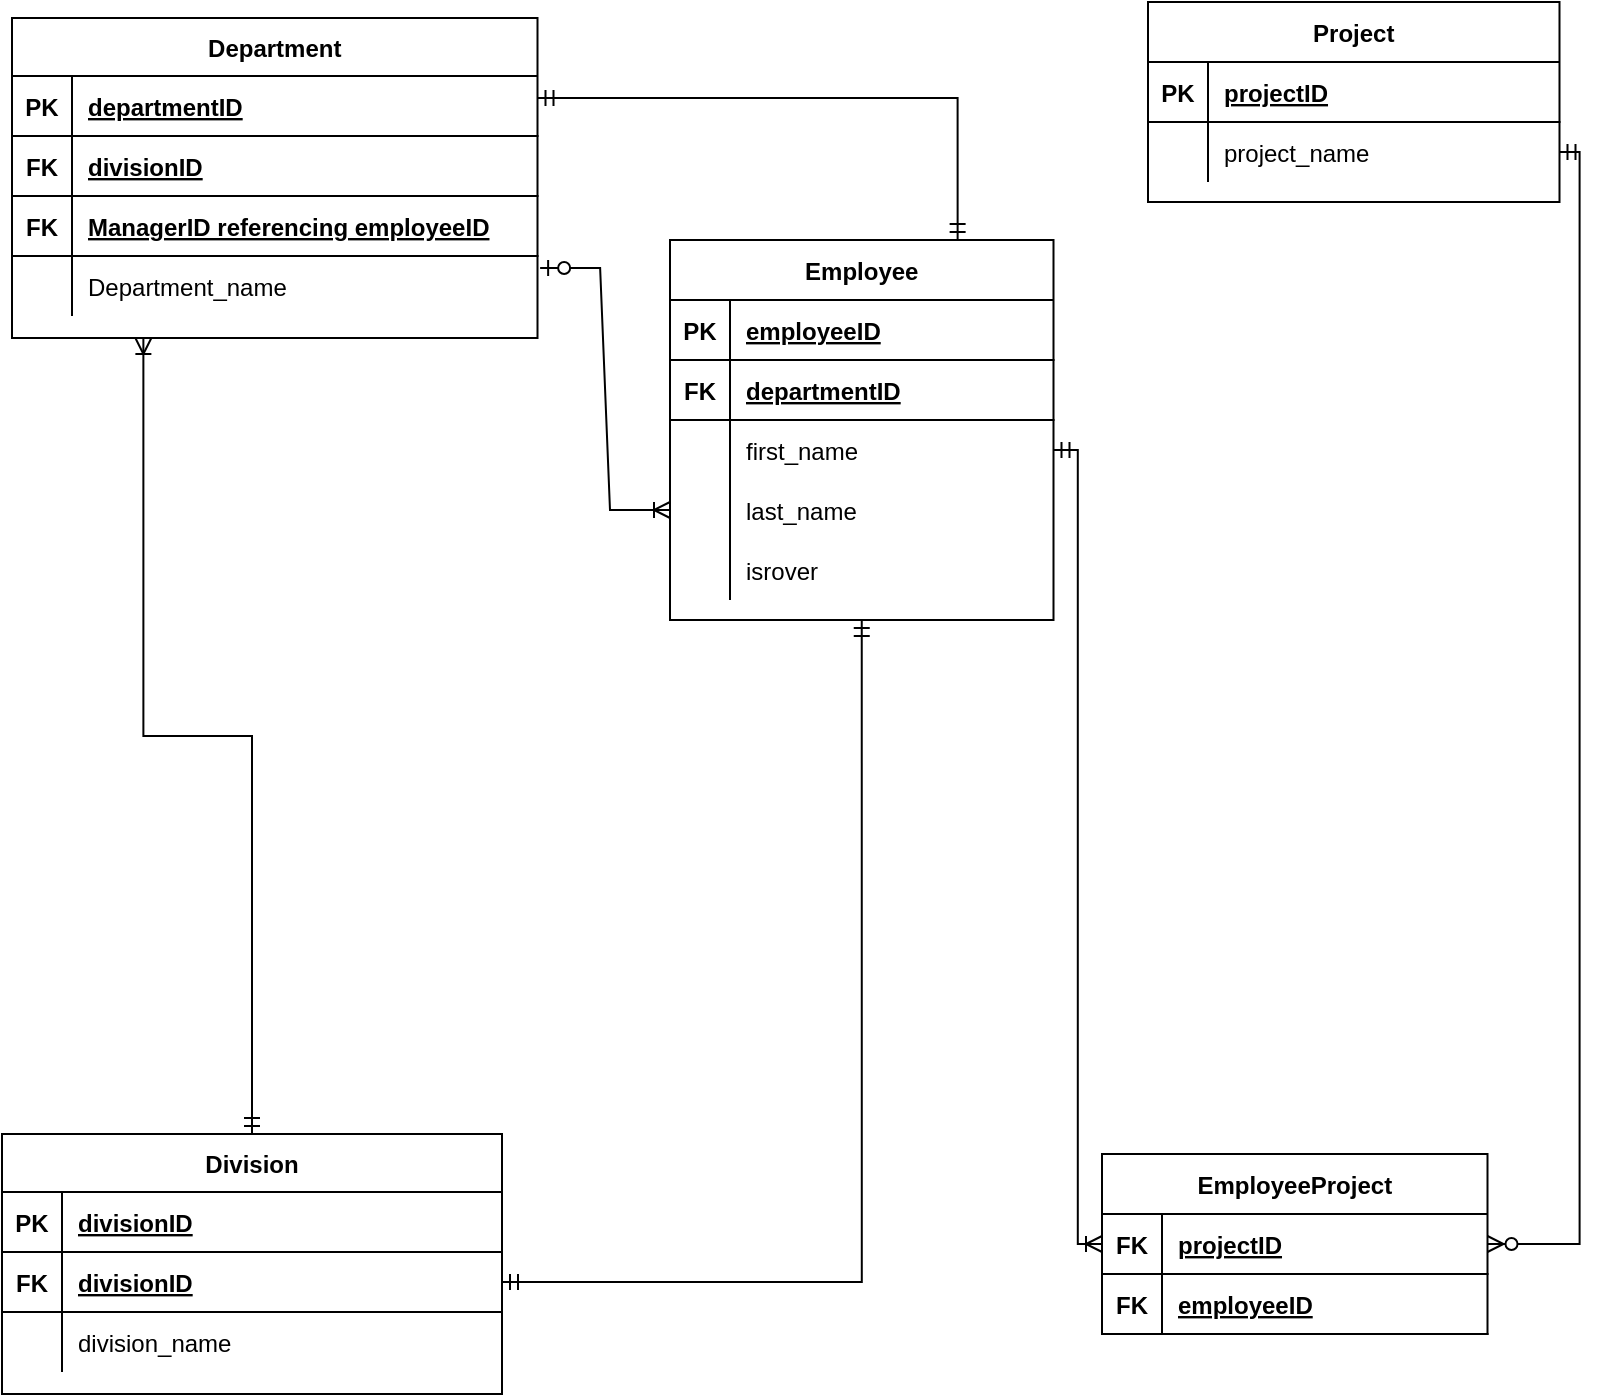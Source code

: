 <mxfile version="24.7.6">
  <diagram id="R2lEEEUBdFMjLlhIrx00" name="Page-1">
    <mxGraphModel dx="1194" dy="797" grid="0" gridSize="10" guides="1" tooltips="1" connect="1" arrows="1" fold="1" page="1" pageScale="1" pageWidth="850" pageHeight="1100" math="0" shadow="0" extFonts="Permanent Marker^https://fonts.googleapis.com/css?family=Permanent+Marker">
      <root>
        <mxCell id="0" />
        <mxCell id="1" parent="0" />
        <mxCell id="C-vyLk0tnHw3VtMMgP7b-2" value="Employee" style="shape=table;startSize=30;container=1;collapsible=1;childLayout=tableLayout;fixedRows=1;rowLines=0;fontStyle=1;align=center;resizeLast=1;" parent="1" vertex="1">
          <mxGeometry x="375" y="230" width="191.75" height="190" as="geometry" />
        </mxCell>
        <mxCell id="IYJsBe1zyowlcaeV2Uv0-42" value="" style="shape=partialRectangle;collapsible=0;dropTarget=0;pointerEvents=0;fillColor=none;points=[[0,0.5],[1,0.5]];portConstraint=eastwest;top=0;left=0;right=0;bottom=1;" parent="C-vyLk0tnHw3VtMMgP7b-2" vertex="1">
          <mxGeometry y="30" width="191.75" height="30" as="geometry" />
        </mxCell>
        <mxCell id="IYJsBe1zyowlcaeV2Uv0-43" value="PK" style="shape=partialRectangle;overflow=hidden;connectable=0;fillColor=none;top=0;left=0;bottom=0;right=0;fontStyle=1;" parent="IYJsBe1zyowlcaeV2Uv0-42" vertex="1">
          <mxGeometry width="30" height="30" as="geometry">
            <mxRectangle width="30" height="30" as="alternateBounds" />
          </mxGeometry>
        </mxCell>
        <mxCell id="IYJsBe1zyowlcaeV2Uv0-44" value="employeeID" style="shape=partialRectangle;overflow=hidden;connectable=0;fillColor=none;top=0;left=0;bottom=0;right=0;align=left;spacingLeft=6;fontStyle=5;" parent="IYJsBe1zyowlcaeV2Uv0-42" vertex="1">
          <mxGeometry x="30" width="161.75" height="30" as="geometry">
            <mxRectangle width="161.75" height="30" as="alternateBounds" />
          </mxGeometry>
        </mxCell>
        <mxCell id="IYJsBe1zyowlcaeV2Uv0-53" value="" style="shape=partialRectangle;collapsible=0;dropTarget=0;pointerEvents=0;fillColor=none;points=[[0,0.5],[1,0.5]];portConstraint=eastwest;top=0;left=0;right=0;bottom=1;" parent="C-vyLk0tnHw3VtMMgP7b-2" vertex="1">
          <mxGeometry y="60" width="191.75" height="30" as="geometry" />
        </mxCell>
        <mxCell id="IYJsBe1zyowlcaeV2Uv0-54" value="FK" style="shape=partialRectangle;overflow=hidden;connectable=0;fillColor=none;top=0;left=0;bottom=0;right=0;fontStyle=1;" parent="IYJsBe1zyowlcaeV2Uv0-53" vertex="1">
          <mxGeometry width="30" height="30" as="geometry">
            <mxRectangle width="30" height="30" as="alternateBounds" />
          </mxGeometry>
        </mxCell>
        <mxCell id="IYJsBe1zyowlcaeV2Uv0-55" value="departmentID" style="shape=partialRectangle;overflow=hidden;connectable=0;fillColor=none;top=0;left=0;bottom=0;right=0;align=left;spacingLeft=6;fontStyle=5;" parent="IYJsBe1zyowlcaeV2Uv0-53" vertex="1">
          <mxGeometry x="30" width="161.75" height="30" as="geometry">
            <mxRectangle width="161.75" height="30" as="alternateBounds" />
          </mxGeometry>
        </mxCell>
        <mxCell id="C-vyLk0tnHw3VtMMgP7b-6" value="" style="shape=partialRectangle;collapsible=0;dropTarget=0;pointerEvents=0;fillColor=none;points=[[0,0.5],[1,0.5]];portConstraint=eastwest;top=0;left=0;right=0;bottom=0;" parent="C-vyLk0tnHw3VtMMgP7b-2" vertex="1">
          <mxGeometry y="90" width="191.75" height="30" as="geometry" />
        </mxCell>
        <mxCell id="C-vyLk0tnHw3VtMMgP7b-7" value="" style="shape=partialRectangle;overflow=hidden;connectable=0;fillColor=none;top=0;left=0;bottom=0;right=0;" parent="C-vyLk0tnHw3VtMMgP7b-6" vertex="1">
          <mxGeometry width="30" height="30" as="geometry">
            <mxRectangle width="30" height="30" as="alternateBounds" />
          </mxGeometry>
        </mxCell>
        <mxCell id="C-vyLk0tnHw3VtMMgP7b-8" value="first_name" style="shape=partialRectangle;overflow=hidden;connectable=0;fillColor=none;top=0;left=0;bottom=0;right=0;align=left;spacingLeft=6;" parent="C-vyLk0tnHw3VtMMgP7b-6" vertex="1">
          <mxGeometry x="30" width="161.75" height="30" as="geometry">
            <mxRectangle width="161.75" height="30" as="alternateBounds" />
          </mxGeometry>
        </mxCell>
        <mxCell id="IYJsBe1zyowlcaeV2Uv0-36" value="" style="shape=partialRectangle;collapsible=0;dropTarget=0;pointerEvents=0;fillColor=none;points=[[0,0.5],[1,0.5]];portConstraint=eastwest;top=0;left=0;right=0;bottom=0;" parent="C-vyLk0tnHw3VtMMgP7b-2" vertex="1">
          <mxGeometry y="120" width="191.75" height="30" as="geometry" />
        </mxCell>
        <mxCell id="IYJsBe1zyowlcaeV2Uv0-37" value="" style="shape=partialRectangle;overflow=hidden;connectable=0;fillColor=none;top=0;left=0;bottom=0;right=0;" parent="IYJsBe1zyowlcaeV2Uv0-36" vertex="1">
          <mxGeometry width="30" height="30" as="geometry">
            <mxRectangle width="30" height="30" as="alternateBounds" />
          </mxGeometry>
        </mxCell>
        <mxCell id="IYJsBe1zyowlcaeV2Uv0-38" value="last_name" style="shape=partialRectangle;overflow=hidden;connectable=0;fillColor=none;top=0;left=0;bottom=0;right=0;align=left;spacingLeft=6;" parent="IYJsBe1zyowlcaeV2Uv0-36" vertex="1">
          <mxGeometry x="30" width="161.75" height="30" as="geometry">
            <mxRectangle width="161.75" height="30" as="alternateBounds" />
          </mxGeometry>
        </mxCell>
        <mxCell id="C-vyLk0tnHw3VtMMgP7b-9" value="" style="shape=partialRectangle;collapsible=0;dropTarget=0;pointerEvents=0;fillColor=none;points=[[0,0.5],[1,0.5]];portConstraint=eastwest;top=0;left=0;right=0;bottom=0;" parent="C-vyLk0tnHw3VtMMgP7b-2" vertex="1">
          <mxGeometry y="150" width="191.75" height="30" as="geometry" />
        </mxCell>
        <mxCell id="C-vyLk0tnHw3VtMMgP7b-10" value="" style="shape=partialRectangle;overflow=hidden;connectable=0;fillColor=none;top=0;left=0;bottom=0;right=0;" parent="C-vyLk0tnHw3VtMMgP7b-9" vertex="1">
          <mxGeometry width="30" height="30" as="geometry">
            <mxRectangle width="30" height="30" as="alternateBounds" />
          </mxGeometry>
        </mxCell>
        <mxCell id="C-vyLk0tnHw3VtMMgP7b-11" value="isrover" style="shape=partialRectangle;overflow=hidden;connectable=0;fillColor=none;top=0;left=0;bottom=0;right=0;align=left;spacingLeft=6;" parent="C-vyLk0tnHw3VtMMgP7b-9" vertex="1">
          <mxGeometry x="30" width="161.75" height="30" as="geometry">
            <mxRectangle width="161.75" height="30" as="alternateBounds" />
          </mxGeometry>
        </mxCell>
        <mxCell id="C-vyLk0tnHw3VtMMgP7b-13" value="Project" style="shape=table;startSize=30;container=1;collapsible=1;childLayout=tableLayout;fixedRows=1;rowLines=0;fontStyle=1;align=center;resizeLast=1;" parent="1" vertex="1">
          <mxGeometry x="614" y="111" width="205.75" height="100" as="geometry" />
        </mxCell>
        <mxCell id="C-vyLk0tnHw3VtMMgP7b-14" value="" style="shape=partialRectangle;collapsible=0;dropTarget=0;pointerEvents=0;fillColor=none;points=[[0,0.5],[1,0.5]];portConstraint=eastwest;top=0;left=0;right=0;bottom=1;" parent="C-vyLk0tnHw3VtMMgP7b-13" vertex="1">
          <mxGeometry y="30" width="205.75" height="30" as="geometry" />
        </mxCell>
        <mxCell id="C-vyLk0tnHw3VtMMgP7b-15" value="PK" style="shape=partialRectangle;overflow=hidden;connectable=0;fillColor=none;top=0;left=0;bottom=0;right=0;fontStyle=1;" parent="C-vyLk0tnHw3VtMMgP7b-14" vertex="1">
          <mxGeometry width="30" height="30" as="geometry">
            <mxRectangle width="30" height="30" as="alternateBounds" />
          </mxGeometry>
        </mxCell>
        <mxCell id="C-vyLk0tnHw3VtMMgP7b-16" value="projectID" style="shape=partialRectangle;overflow=hidden;connectable=0;fillColor=none;top=0;left=0;bottom=0;right=0;align=left;spacingLeft=6;fontStyle=5;" parent="C-vyLk0tnHw3VtMMgP7b-14" vertex="1">
          <mxGeometry x="30" width="175.75" height="30" as="geometry">
            <mxRectangle width="175.75" height="30" as="alternateBounds" />
          </mxGeometry>
        </mxCell>
        <mxCell id="C-vyLk0tnHw3VtMMgP7b-17" value="" style="shape=partialRectangle;collapsible=0;dropTarget=0;pointerEvents=0;fillColor=none;points=[[0,0.5],[1,0.5]];portConstraint=eastwest;top=0;left=0;right=0;bottom=0;" parent="C-vyLk0tnHw3VtMMgP7b-13" vertex="1">
          <mxGeometry y="60" width="205.75" height="30" as="geometry" />
        </mxCell>
        <mxCell id="C-vyLk0tnHw3VtMMgP7b-18" value="" style="shape=partialRectangle;overflow=hidden;connectable=0;fillColor=none;top=0;left=0;bottom=0;right=0;" parent="C-vyLk0tnHw3VtMMgP7b-17" vertex="1">
          <mxGeometry width="30" height="30" as="geometry">
            <mxRectangle width="30" height="30" as="alternateBounds" />
          </mxGeometry>
        </mxCell>
        <mxCell id="C-vyLk0tnHw3VtMMgP7b-19" value="project_name" style="shape=partialRectangle;overflow=hidden;connectable=0;fillColor=none;top=0;left=0;bottom=0;right=0;align=left;spacingLeft=6;" parent="C-vyLk0tnHw3VtMMgP7b-17" vertex="1">
          <mxGeometry x="30" width="175.75" height="30" as="geometry">
            <mxRectangle width="175.75" height="30" as="alternateBounds" />
          </mxGeometry>
        </mxCell>
        <mxCell id="C-vyLk0tnHw3VtMMgP7b-23" value="Department" style="shape=table;startSize=29;container=1;collapsible=1;childLayout=tableLayout;fixedRows=1;rowLines=0;fontStyle=1;align=center;resizeLast=1;" parent="1" vertex="1">
          <mxGeometry x="46" y="119" width="262.75" height="160" as="geometry" />
        </mxCell>
        <mxCell id="IYJsBe1zyowlcaeV2Uv0-39" value="" style="shape=partialRectangle;collapsible=0;dropTarget=0;pointerEvents=0;fillColor=none;points=[[0,0.5],[1,0.5]];portConstraint=eastwest;top=0;left=0;right=0;bottom=1;" parent="C-vyLk0tnHw3VtMMgP7b-23" vertex="1">
          <mxGeometry y="29" width="262.75" height="30" as="geometry" />
        </mxCell>
        <mxCell id="IYJsBe1zyowlcaeV2Uv0-40" value="PK" style="shape=partialRectangle;overflow=hidden;connectable=0;fillColor=none;top=0;left=0;bottom=0;right=0;fontStyle=1;" parent="IYJsBe1zyowlcaeV2Uv0-39" vertex="1">
          <mxGeometry width="30" height="30" as="geometry">
            <mxRectangle width="30" height="30" as="alternateBounds" />
          </mxGeometry>
        </mxCell>
        <mxCell id="IYJsBe1zyowlcaeV2Uv0-41" value="departmentID" style="shape=partialRectangle;overflow=hidden;connectable=0;fillColor=none;top=0;left=0;bottom=0;right=0;align=left;spacingLeft=6;fontStyle=5;" parent="IYJsBe1zyowlcaeV2Uv0-39" vertex="1">
          <mxGeometry x="30" width="232.75" height="30" as="geometry">
            <mxRectangle width="232.75" height="30" as="alternateBounds" />
          </mxGeometry>
        </mxCell>
        <mxCell id="IYJsBe1zyowlcaeV2Uv0-59" value="" style="shape=partialRectangle;collapsible=0;dropTarget=0;pointerEvents=0;fillColor=none;points=[[0,0.5],[1,0.5]];portConstraint=eastwest;top=0;left=0;right=0;bottom=1;" parent="C-vyLk0tnHw3VtMMgP7b-23" vertex="1">
          <mxGeometry y="59" width="262.75" height="30" as="geometry" />
        </mxCell>
        <mxCell id="IYJsBe1zyowlcaeV2Uv0-60" value="FK" style="shape=partialRectangle;overflow=hidden;connectable=0;fillColor=none;top=0;left=0;bottom=0;right=0;fontStyle=1;" parent="IYJsBe1zyowlcaeV2Uv0-59" vertex="1">
          <mxGeometry width="30" height="30" as="geometry">
            <mxRectangle width="30" height="30" as="alternateBounds" />
          </mxGeometry>
        </mxCell>
        <mxCell id="IYJsBe1zyowlcaeV2Uv0-61" value="divisionID" style="shape=partialRectangle;overflow=hidden;connectable=0;fillColor=none;top=0;left=0;bottom=0;right=0;align=left;spacingLeft=6;fontStyle=5;" parent="IYJsBe1zyowlcaeV2Uv0-59" vertex="1">
          <mxGeometry x="30" width="232.75" height="30" as="geometry">
            <mxRectangle width="232.75" height="30" as="alternateBounds" />
          </mxGeometry>
        </mxCell>
        <mxCell id="IYJsBe1zyowlcaeV2Uv0-45" value="" style="shape=partialRectangle;collapsible=0;dropTarget=0;pointerEvents=0;fillColor=none;points=[[0,0.5],[1,0.5]];portConstraint=eastwest;top=0;left=0;right=0;bottom=1;" parent="C-vyLk0tnHw3VtMMgP7b-23" vertex="1">
          <mxGeometry y="89" width="262.75" height="30" as="geometry" />
        </mxCell>
        <mxCell id="IYJsBe1zyowlcaeV2Uv0-46" value="FK" style="shape=partialRectangle;overflow=hidden;connectable=0;fillColor=none;top=0;left=0;bottom=0;right=0;fontStyle=1;" parent="IYJsBe1zyowlcaeV2Uv0-45" vertex="1">
          <mxGeometry width="30" height="30" as="geometry">
            <mxRectangle width="30" height="30" as="alternateBounds" />
          </mxGeometry>
        </mxCell>
        <mxCell id="IYJsBe1zyowlcaeV2Uv0-47" value="ManagerID referencing employeeID" style="shape=partialRectangle;overflow=hidden;connectable=0;fillColor=none;top=0;left=0;bottom=0;right=0;align=left;spacingLeft=6;fontStyle=5;" parent="IYJsBe1zyowlcaeV2Uv0-45" vertex="1">
          <mxGeometry x="30" width="232.75" height="30" as="geometry">
            <mxRectangle width="232.75" height="30" as="alternateBounds" />
          </mxGeometry>
        </mxCell>
        <mxCell id="C-vyLk0tnHw3VtMMgP7b-27" value="" style="shape=partialRectangle;collapsible=0;dropTarget=0;pointerEvents=0;fillColor=none;points=[[0,0.5],[1,0.5]];portConstraint=eastwest;top=0;left=0;right=0;bottom=0;" parent="C-vyLk0tnHw3VtMMgP7b-23" vertex="1">
          <mxGeometry y="119" width="262.75" height="30" as="geometry" />
        </mxCell>
        <mxCell id="C-vyLk0tnHw3VtMMgP7b-28" value="" style="shape=partialRectangle;overflow=hidden;connectable=0;fillColor=none;top=0;left=0;bottom=0;right=0;" parent="C-vyLk0tnHw3VtMMgP7b-27" vertex="1">
          <mxGeometry width="30" height="30" as="geometry">
            <mxRectangle width="30" height="30" as="alternateBounds" />
          </mxGeometry>
        </mxCell>
        <mxCell id="C-vyLk0tnHw3VtMMgP7b-29" value="Department_name" style="shape=partialRectangle;overflow=hidden;connectable=0;fillColor=none;top=0;left=0;bottom=0;right=0;align=left;spacingLeft=6;" parent="C-vyLk0tnHw3VtMMgP7b-27" vertex="1">
          <mxGeometry x="30" width="232.75" height="30" as="geometry">
            <mxRectangle width="232.75" height="30" as="alternateBounds" />
          </mxGeometry>
        </mxCell>
        <mxCell id="IYJsBe1zyowlcaeV2Uv0-1" style="edgeStyle=orthogonalEdgeStyle;rounded=0;orthogonalLoop=1;jettySize=auto;html=1;exitX=1;exitY=0.5;exitDx=0;exitDy=0;" parent="C-vyLk0tnHw3VtMMgP7b-23" edge="1">
          <mxGeometry relative="1" as="geometry">
            <mxPoint x="262.75" y="104" as="sourcePoint" />
            <mxPoint x="262.75" y="104" as="targetPoint" />
          </mxGeometry>
        </mxCell>
        <mxCell id="IYJsBe1zyowlcaeV2Uv0-2" value="EmployeeProject" style="shape=table;startSize=30;container=1;collapsible=1;childLayout=tableLayout;fixedRows=1;rowLines=0;fontStyle=1;align=center;resizeLast=1;" parent="1" vertex="1">
          <mxGeometry x="591" y="687" width="192.75" height="90" as="geometry" />
        </mxCell>
        <mxCell id="IYJsBe1zyowlcaeV2Uv0-12" value="" style="shape=partialRectangle;collapsible=0;dropTarget=0;pointerEvents=0;fillColor=none;points=[[0,0.5],[1,0.5]];portConstraint=eastwest;top=0;left=0;right=0;bottom=1;" parent="IYJsBe1zyowlcaeV2Uv0-2" vertex="1">
          <mxGeometry y="30" width="192.75" height="30" as="geometry" />
        </mxCell>
        <mxCell id="IYJsBe1zyowlcaeV2Uv0-13" value="FK" style="shape=partialRectangle;overflow=hidden;connectable=0;fillColor=none;top=0;left=0;bottom=0;right=0;fontStyle=1;" parent="IYJsBe1zyowlcaeV2Uv0-12" vertex="1">
          <mxGeometry width="30" height="30" as="geometry">
            <mxRectangle width="30" height="30" as="alternateBounds" />
          </mxGeometry>
        </mxCell>
        <mxCell id="IYJsBe1zyowlcaeV2Uv0-14" value="projectID" style="shape=partialRectangle;overflow=hidden;connectable=0;fillColor=none;top=0;left=0;bottom=0;right=0;align=left;spacingLeft=6;fontStyle=5;" parent="IYJsBe1zyowlcaeV2Uv0-12" vertex="1">
          <mxGeometry x="30" width="162.75" height="30" as="geometry">
            <mxRectangle width="162.75" height="30" as="alternateBounds" />
          </mxGeometry>
        </mxCell>
        <mxCell id="IYJsBe1zyowlcaeV2Uv0-3" value="" style="shape=partialRectangle;collapsible=0;dropTarget=0;pointerEvents=0;fillColor=none;points=[[0,0.5],[1,0.5]];portConstraint=eastwest;top=0;left=0;right=0;bottom=1;" parent="IYJsBe1zyowlcaeV2Uv0-2" vertex="1">
          <mxGeometry y="60" width="192.75" height="30" as="geometry" />
        </mxCell>
        <mxCell id="IYJsBe1zyowlcaeV2Uv0-4" value="FK" style="shape=partialRectangle;overflow=hidden;connectable=0;fillColor=none;top=0;left=0;bottom=0;right=0;fontStyle=1;" parent="IYJsBe1zyowlcaeV2Uv0-3" vertex="1">
          <mxGeometry width="30" height="30" as="geometry">
            <mxRectangle width="30" height="30" as="alternateBounds" />
          </mxGeometry>
        </mxCell>
        <mxCell id="IYJsBe1zyowlcaeV2Uv0-5" value="employeeID" style="shape=partialRectangle;overflow=hidden;connectable=0;fillColor=none;top=0;left=0;bottom=0;right=0;align=left;spacingLeft=6;fontStyle=5;" parent="IYJsBe1zyowlcaeV2Uv0-3" vertex="1">
          <mxGeometry x="30" width="162.75" height="30" as="geometry">
            <mxRectangle width="162.75" height="30" as="alternateBounds" />
          </mxGeometry>
        </mxCell>
        <mxCell id="IYJsBe1zyowlcaeV2Uv0-15" value="Division" style="shape=table;startSize=29;container=1;collapsible=1;childLayout=tableLayout;fixedRows=1;rowLines=0;fontStyle=1;align=center;resizeLast=1;" parent="1" vertex="1">
          <mxGeometry x="41" y="677" width="250" height="130" as="geometry" />
        </mxCell>
        <mxCell id="IYJsBe1zyowlcaeV2Uv0-48" value="" style="shape=partialRectangle;collapsible=0;dropTarget=0;pointerEvents=0;fillColor=none;points=[[0,0.5],[1,0.5]];portConstraint=eastwest;top=0;left=0;right=0;bottom=1;" parent="IYJsBe1zyowlcaeV2Uv0-15" vertex="1">
          <mxGeometry y="29" width="250" height="30" as="geometry" />
        </mxCell>
        <mxCell id="IYJsBe1zyowlcaeV2Uv0-49" value="PK" style="shape=partialRectangle;overflow=hidden;connectable=0;fillColor=none;top=0;left=0;bottom=0;right=0;fontStyle=1;" parent="IYJsBe1zyowlcaeV2Uv0-48" vertex="1">
          <mxGeometry width="30" height="30" as="geometry">
            <mxRectangle width="30" height="30" as="alternateBounds" />
          </mxGeometry>
        </mxCell>
        <mxCell id="IYJsBe1zyowlcaeV2Uv0-50" value="divisionID" style="shape=partialRectangle;overflow=hidden;connectable=0;fillColor=none;top=0;left=0;bottom=0;right=0;align=left;spacingLeft=6;fontStyle=5;" parent="IYJsBe1zyowlcaeV2Uv0-48" vertex="1">
          <mxGeometry x="30" width="220" height="30" as="geometry">
            <mxRectangle width="220" height="30" as="alternateBounds" />
          </mxGeometry>
        </mxCell>
        <mxCell id="IYJsBe1zyowlcaeV2Uv0-16" value="" style="shape=partialRectangle;collapsible=0;dropTarget=0;pointerEvents=0;fillColor=none;points=[[0,0.5],[1,0.5]];portConstraint=eastwest;top=0;left=0;right=0;bottom=1;" parent="IYJsBe1zyowlcaeV2Uv0-15" vertex="1">
          <mxGeometry y="59" width="250" height="30" as="geometry" />
        </mxCell>
        <mxCell id="IYJsBe1zyowlcaeV2Uv0-17" value="FK" style="shape=partialRectangle;overflow=hidden;connectable=0;fillColor=none;top=0;left=0;bottom=0;right=0;fontStyle=1;" parent="IYJsBe1zyowlcaeV2Uv0-16" vertex="1">
          <mxGeometry width="30" height="30" as="geometry">
            <mxRectangle width="30" height="30" as="alternateBounds" />
          </mxGeometry>
        </mxCell>
        <mxCell id="IYJsBe1zyowlcaeV2Uv0-18" value="divisionID" style="shape=partialRectangle;overflow=hidden;connectable=0;fillColor=none;top=0;left=0;bottom=0;right=0;align=left;spacingLeft=6;fontStyle=5;" parent="IYJsBe1zyowlcaeV2Uv0-16" vertex="1">
          <mxGeometry x="30" width="220" height="30" as="geometry">
            <mxRectangle width="220" height="30" as="alternateBounds" />
          </mxGeometry>
        </mxCell>
        <mxCell id="IYJsBe1zyowlcaeV2Uv0-19" value="" style="shape=partialRectangle;collapsible=0;dropTarget=0;pointerEvents=0;fillColor=none;points=[[0,0.5],[1,0.5]];portConstraint=eastwest;top=0;left=0;right=0;bottom=0;" parent="IYJsBe1zyowlcaeV2Uv0-15" vertex="1">
          <mxGeometry y="89" width="250" height="30" as="geometry" />
        </mxCell>
        <mxCell id="IYJsBe1zyowlcaeV2Uv0-20" value="" style="shape=partialRectangle;overflow=hidden;connectable=0;fillColor=none;top=0;left=0;bottom=0;right=0;" parent="IYJsBe1zyowlcaeV2Uv0-19" vertex="1">
          <mxGeometry width="30" height="30" as="geometry">
            <mxRectangle width="30" height="30" as="alternateBounds" />
          </mxGeometry>
        </mxCell>
        <mxCell id="IYJsBe1zyowlcaeV2Uv0-21" value="division_name" style="shape=partialRectangle;overflow=hidden;connectable=0;fillColor=none;top=0;left=0;bottom=0;right=0;align=left;spacingLeft=6;" parent="IYJsBe1zyowlcaeV2Uv0-19" vertex="1">
          <mxGeometry x="30" width="220" height="30" as="geometry">
            <mxRectangle width="220" height="30" as="alternateBounds" />
          </mxGeometry>
        </mxCell>
        <mxCell id="IYJsBe1zyowlcaeV2Uv0-22" style="edgeStyle=orthogonalEdgeStyle;rounded=0;orthogonalLoop=1;jettySize=auto;html=1;exitX=1;exitY=0.5;exitDx=0;exitDy=0;" parent="IYJsBe1zyowlcaeV2Uv0-15" source="IYJsBe1zyowlcaeV2Uv0-16" target="IYJsBe1zyowlcaeV2Uv0-16" edge="1">
          <mxGeometry relative="1" as="geometry" />
        </mxCell>
        <mxCell id="IYJsBe1zyowlcaeV2Uv0-24" value="" style="fontSize=12;html=1;endArrow=ERmandOne;startArrow=ERmandOne;rounded=0;exitX=1;exitY=0.5;exitDx=0;exitDy=0;elbow=vertical;edgeStyle=orthogonalEdgeStyle;entryX=0.5;entryY=1;entryDx=0;entryDy=0;" parent="1" source="IYJsBe1zyowlcaeV2Uv0-16" target="C-vyLk0tnHw3VtMMgP7b-2" edge="1">
          <mxGeometry width="100" height="100" relative="1" as="geometry">
            <mxPoint x="374" y="460" as="sourcePoint" />
            <mxPoint x="428" y="240" as="targetPoint" />
          </mxGeometry>
        </mxCell>
        <mxCell id="IYJsBe1zyowlcaeV2Uv0-25" value="" style="fontSize=12;html=1;endArrow=ERoneToMany;startArrow=ERmandOne;rounded=0;exitX=0.5;exitY=0;exitDx=0;exitDy=0;edgeStyle=orthogonalEdgeStyle;entryX=0.25;entryY=1;entryDx=0;entryDy=0;" parent="1" source="IYJsBe1zyowlcaeV2Uv0-15" target="C-vyLk0tnHw3VtMMgP7b-23" edge="1">
          <mxGeometry width="100" height="100" relative="1" as="geometry">
            <mxPoint x="93" y="341" as="sourcePoint" />
            <mxPoint x="151" y="213" as="targetPoint" />
          </mxGeometry>
        </mxCell>
        <mxCell id="IYJsBe1zyowlcaeV2Uv0-28" value="" style="edgeStyle=entityRelationEdgeStyle;fontSize=12;html=1;endArrow=ERoneToMany;startArrow=ERzeroToOne;rounded=0;exitX=1.005;exitY=0.2;exitDx=0;exitDy=0;exitPerimeter=0;entryX=0;entryY=0.5;entryDx=0;entryDy=0;" parent="1" source="C-vyLk0tnHw3VtMMgP7b-27" target="IYJsBe1zyowlcaeV2Uv0-36" edge="1">
          <mxGeometry width="100" height="100" relative="1" as="geometry">
            <mxPoint x="290" y="231" as="sourcePoint" />
            <mxPoint x="377" y="285" as="targetPoint" />
            <Array as="points">
              <mxPoint x="297.07" y="265" />
            </Array>
          </mxGeometry>
        </mxCell>
        <mxCell id="IYJsBe1zyowlcaeV2Uv0-30" value="" style="fontSize=12;html=1;endArrow=ERmandOne;startArrow=ERmandOne;rounded=0;exitX=1;exitY=0.25;exitDx=0;exitDy=0;elbow=vertical;edgeStyle=orthogonalEdgeStyle;entryX=0.75;entryY=0;entryDx=0;entryDy=0;" parent="1" source="C-vyLk0tnHw3VtMMgP7b-23" target="C-vyLk0tnHw3VtMMgP7b-2" edge="1">
          <mxGeometry width="100" height="100" relative="1" as="geometry">
            <mxPoint x="124.5" y="47" as="sourcePoint" />
            <mxPoint x="288.5" y="-184" as="targetPoint" />
          </mxGeometry>
        </mxCell>
        <mxCell id="IYJsBe1zyowlcaeV2Uv0-31" value="" style="fontSize=12;html=1;endArrow=ERoneToMany;startArrow=ERmandOne;rounded=0;exitX=1;exitY=0.5;exitDx=0;exitDy=0;edgeStyle=orthogonalEdgeStyle;entryX=0;entryY=0.5;entryDx=0;entryDy=0;" parent="1" source="C-vyLk0tnHw3VtMMgP7b-6" target="IYJsBe1zyowlcaeV2Uv0-12" edge="1">
          <mxGeometry width="100" height="100" relative="1" as="geometry">
            <mxPoint x="557" y="586" as="sourcePoint" />
            <mxPoint x="492" y="360" as="targetPoint" />
          </mxGeometry>
        </mxCell>
        <mxCell id="IYJsBe1zyowlcaeV2Uv0-32" value="" style="edgeStyle=orthogonalEdgeStyle;fontSize=12;html=1;endArrow=ERzeroToMany;startArrow=ERmandOne;rounded=0;entryX=1;entryY=0.5;entryDx=0;entryDy=0;exitX=1;exitY=0.5;exitDx=0;exitDy=0;" parent="1" source="C-vyLk0tnHw3VtMMgP7b-17" target="IYJsBe1zyowlcaeV2Uv0-12" edge="1">
          <mxGeometry width="100" height="100" relative="1" as="geometry">
            <mxPoint x="712" y="324" as="sourcePoint" />
            <mxPoint x="812" y="224" as="targetPoint" />
          </mxGeometry>
        </mxCell>
      </root>
    </mxGraphModel>
  </diagram>
</mxfile>
